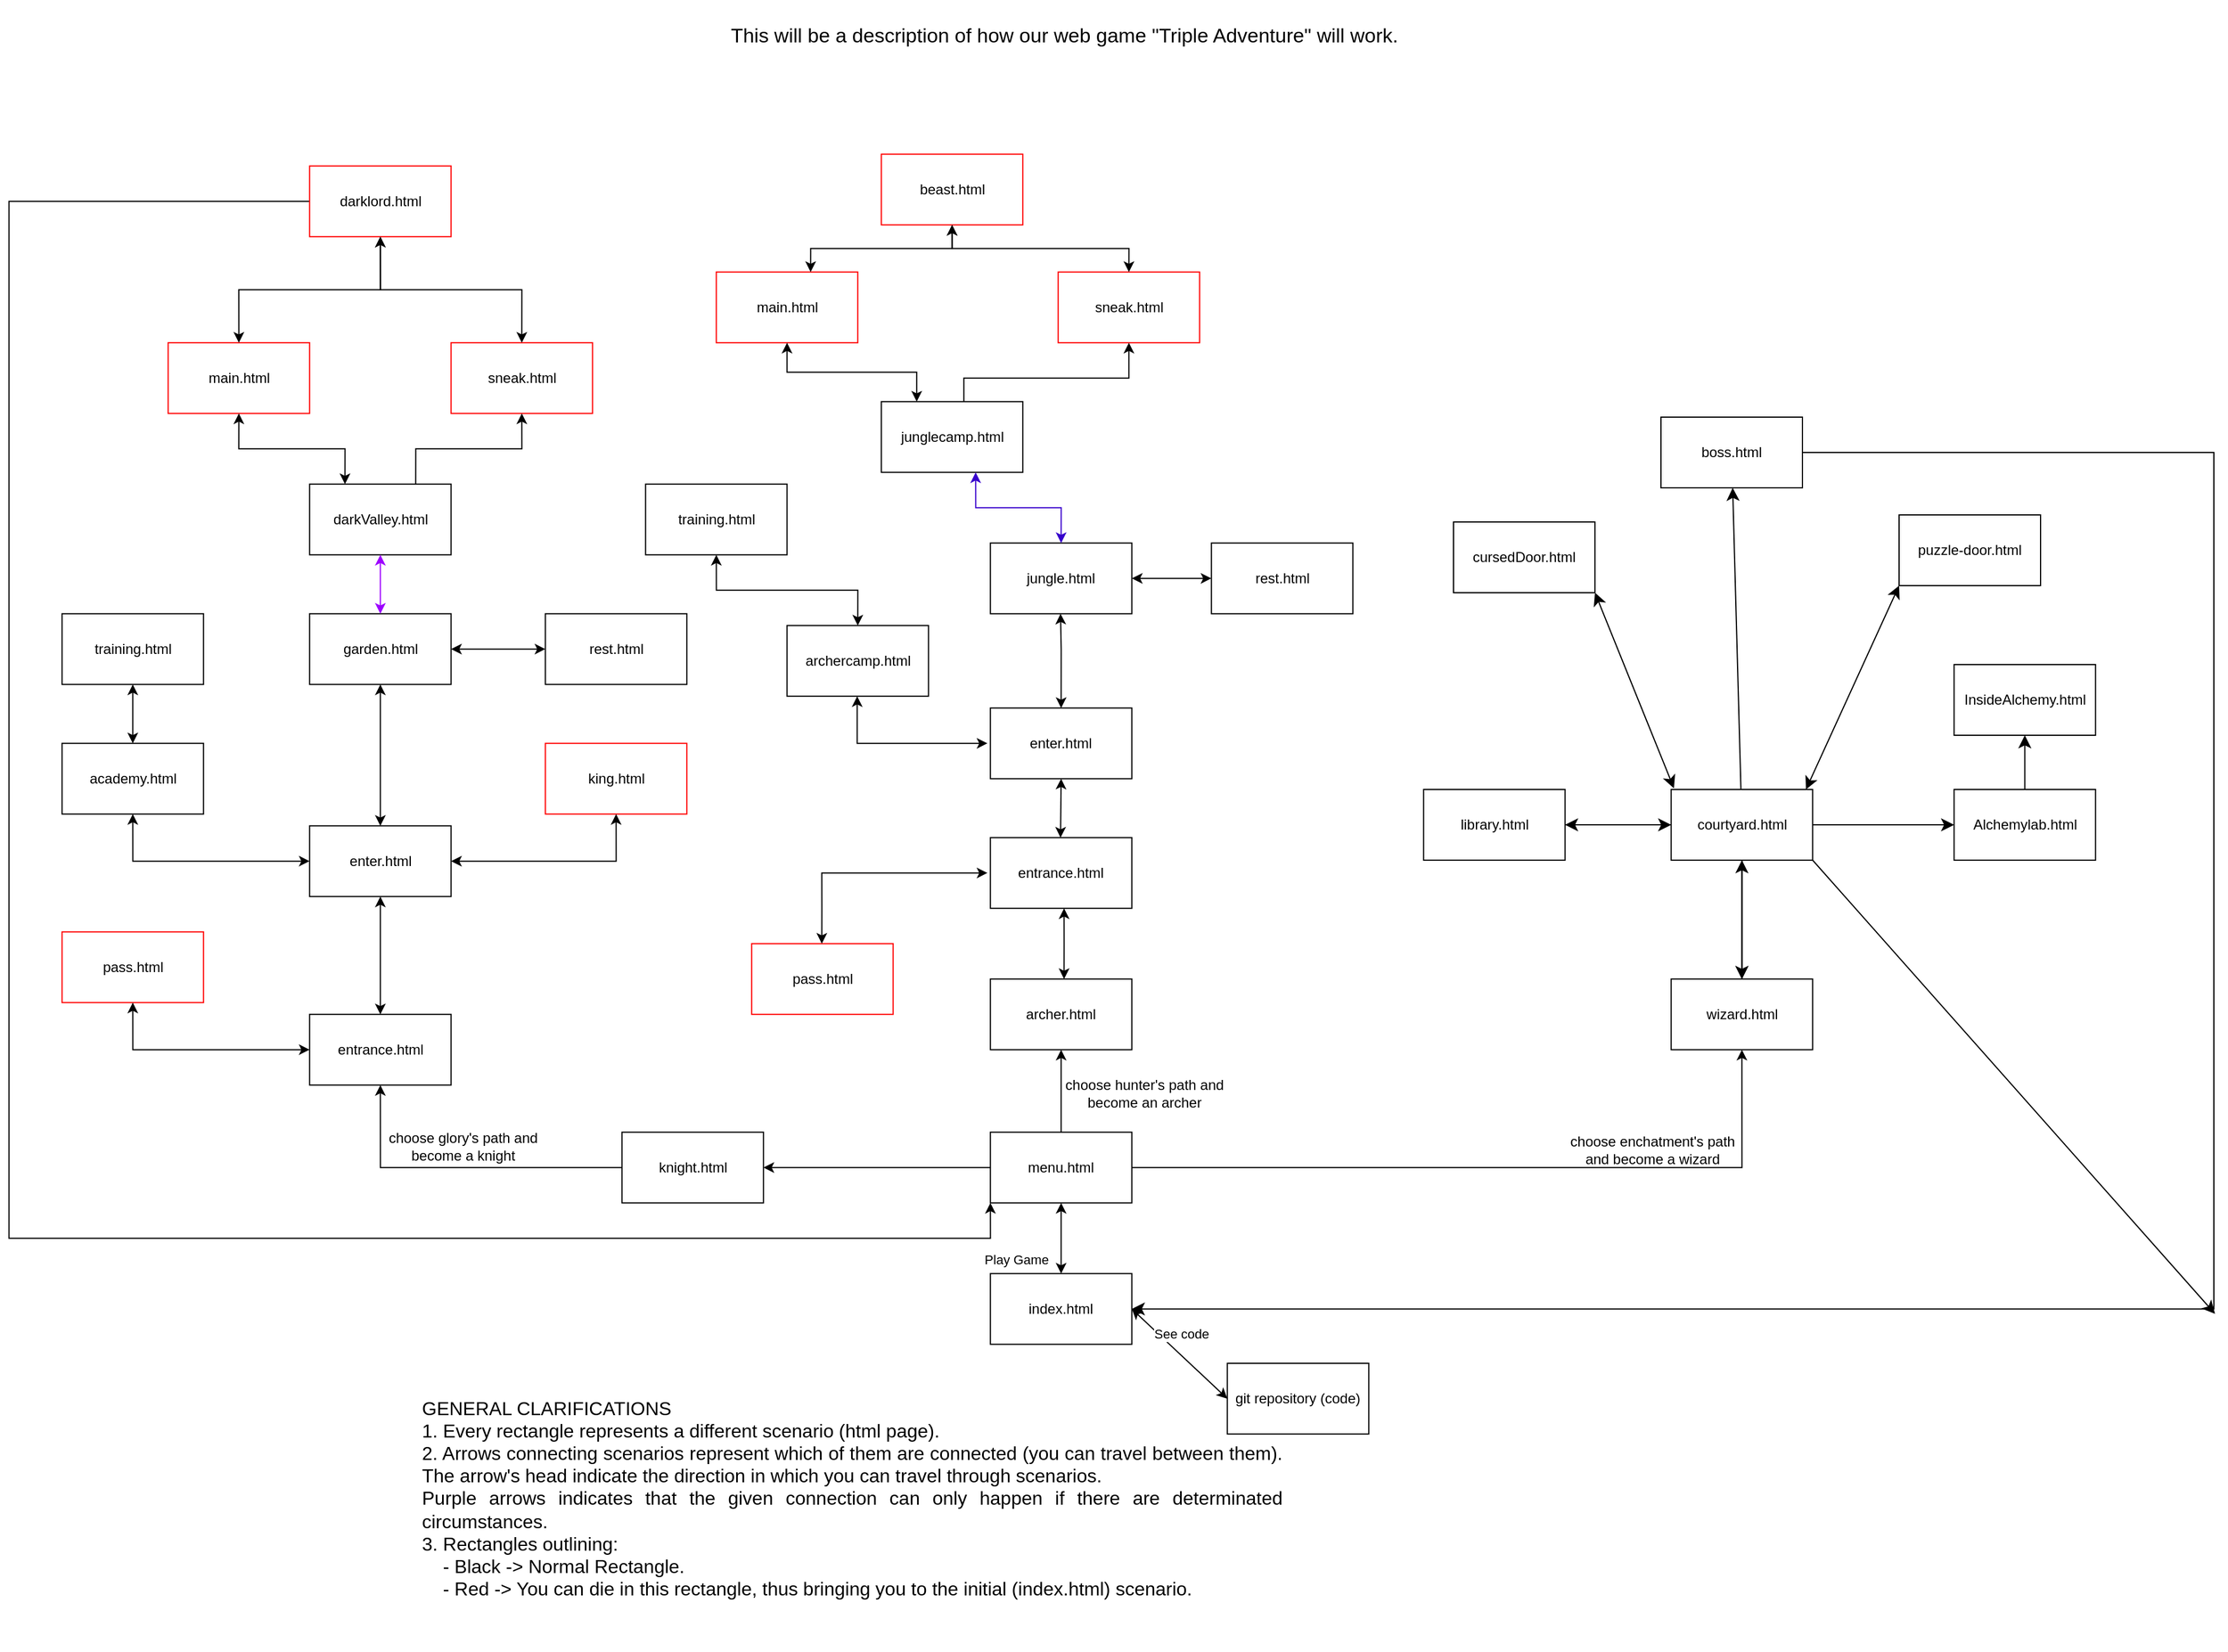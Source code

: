 <mxfile version="28.2.0">
  <diagram id="SS_Wd6hS6tJQLoFRPaFr" name="Page-2">
    <mxGraphModel dx="2168" dy="1645" grid="0" gridSize="10" guides="1" tooltips="1" connect="1" arrows="1" fold="1" page="0" pageScale="1" pageWidth="850" pageHeight="1100" math="0" shadow="0">
      <root>
        <mxCell id="0" />
        <mxCell id="1" parent="0" />
        <mxCell id="SiSDeAiF9ZgPKwELXqy6-1" value="&lt;font style=&quot;font-size: 17px;&quot;&gt;This will be a description of how our web game &quot;Triple Adventure&quot; will work.&lt;/font&gt;" style="text;html=1;align=center;verticalAlign=middle;whiteSpace=wrap;rounded=0;" vertex="1" parent="1">
          <mxGeometry x="777.65" y="123.85" width="610" height="60" as="geometry" />
        </mxCell>
        <mxCell id="SiSDeAiF9ZgPKwELXqy6-2" value="index.html" style="rounded=0;whiteSpace=wrap;html=1;" vertex="1" parent="1">
          <mxGeometry x="1020.15" y="1203.85" width="120" height="60" as="geometry" />
        </mxCell>
        <mxCell id="SiSDeAiF9ZgPKwELXqy6-3" value="git repository (code)" style="rounded=0;whiteSpace=wrap;html=1;" vertex="1" parent="1">
          <mxGeometry x="1221.15" y="1280.0" width="120" height="60" as="geometry" />
        </mxCell>
        <mxCell id="SiSDeAiF9ZgPKwELXqy6-4" value="" style="endArrow=classic;startArrow=classic;html=1;rounded=0;exitX=1;exitY=0.5;exitDx=0;exitDy=0;entryX=0;entryY=0.5;entryDx=0;entryDy=0;" edge="1" parent="1" source="SiSDeAiF9ZgPKwELXqy6-2" target="SiSDeAiF9ZgPKwELXqy6-3">
          <mxGeometry width="50" height="50" relative="1" as="geometry">
            <mxPoint x="1065.15" y="1043.85" as="sourcePoint" />
            <mxPoint x="1115.15" y="993.85" as="targetPoint" />
          </mxGeometry>
        </mxCell>
        <mxCell id="SiSDeAiF9ZgPKwELXqy6-5" value="See code" style="edgeLabel;html=1;align=center;verticalAlign=middle;resizable=0;points=[];" vertex="1" connectable="0" parent="SiSDeAiF9ZgPKwELXqy6-4">
          <mxGeometry x="-0.166" y="-3" relative="1" as="geometry">
            <mxPoint x="10" y="-13" as="offset" />
          </mxGeometry>
        </mxCell>
        <mxCell id="SiSDeAiF9ZgPKwELXqy6-6" value="menu.html" style="rounded=0;whiteSpace=wrap;html=1;" vertex="1" parent="1">
          <mxGeometry x="1020.15" y="1083.85" width="120" height="60" as="geometry" />
        </mxCell>
        <mxCell id="SiSDeAiF9ZgPKwELXqy6-7" value="" style="endArrow=classic;startArrow=classic;html=1;rounded=0;entryX=0.5;entryY=1;entryDx=0;entryDy=0;exitX=0.5;exitY=0;exitDx=0;exitDy=0;" edge="1" parent="1" source="SiSDeAiF9ZgPKwELXqy6-2" target="SiSDeAiF9ZgPKwELXqy6-6">
          <mxGeometry width="50" height="50" relative="1" as="geometry">
            <mxPoint x="1055.15" y="1193.85" as="sourcePoint" />
            <mxPoint x="1095.15" y="1153.85" as="targetPoint" />
          </mxGeometry>
        </mxCell>
        <mxCell id="SiSDeAiF9ZgPKwELXqy6-8" value="Play Game" style="edgeLabel;html=1;align=center;verticalAlign=middle;resizable=0;points=[];" vertex="1" connectable="0" parent="1">
          <mxGeometry x="1037.65" y="1193.85" as="geometry">
            <mxPoint x="4" y="-2" as="offset" />
          </mxGeometry>
        </mxCell>
        <mxCell id="SiSDeAiF9ZgPKwELXqy6-9" value="enter.html" style="rounded=0;whiteSpace=wrap;html=1;" vertex="1" parent="1">
          <mxGeometry x="442.65" y="823.85" width="120" height="60" as="geometry" />
        </mxCell>
        <mxCell id="SiSDeAiF9ZgPKwELXqy6-10" value="archer.html" style="rounded=0;whiteSpace=wrap;html=1;" vertex="1" parent="1">
          <mxGeometry x="1020.15" y="953.85" width="120" height="60" as="geometry" />
        </mxCell>
        <mxCell id="SiSDeAiF9ZgPKwELXqy6-82" value="" style="edgeStyle=none;curved=1;rounded=0;orthogonalLoop=1;jettySize=auto;html=1;fontSize=12;startSize=8;endSize=8;" edge="1" parent="1" source="SiSDeAiF9ZgPKwELXqy6-11" target="SiSDeAiF9ZgPKwELXqy6-81">
          <mxGeometry relative="1" as="geometry" />
        </mxCell>
        <mxCell id="SiSDeAiF9ZgPKwELXqy6-11" value="wizard.html" style="rounded=0;whiteSpace=wrap;html=1;" vertex="1" parent="1">
          <mxGeometry x="1597.65" y="953.85" width="120" height="60" as="geometry" />
        </mxCell>
        <mxCell id="SiSDeAiF9ZgPKwELXqy6-12" value="" style="endArrow=classic;startArrow=none;html=1;rounded=0;entryX=0.5;entryY=1;entryDx=0;entryDy=0;exitX=1;exitY=0.5;exitDx=0;exitDy=0;edgeStyle=orthogonalEdgeStyle;startFill=0;" edge="1" parent="1" source="SiSDeAiF9ZgPKwELXqy6-6" target="SiSDeAiF9ZgPKwELXqy6-11">
          <mxGeometry width="50" height="50" relative="1" as="geometry">
            <mxPoint x="1170.15" y="1213.85" as="sourcePoint" />
            <mxPoint x="980.15" y="1113.85" as="targetPoint" />
          </mxGeometry>
        </mxCell>
        <mxCell id="SiSDeAiF9ZgPKwELXqy6-13" value="" style="endArrow=classic;startArrow=none;html=1;rounded=0;entryX=0.5;entryY=1;entryDx=0;entryDy=0;exitX=0.5;exitY=0;exitDx=0;exitDy=0;startFill=0;" edge="1" parent="1" source="SiSDeAiF9ZgPKwELXqy6-6" target="SiSDeAiF9ZgPKwELXqy6-10">
          <mxGeometry width="50" height="50" relative="1" as="geometry">
            <mxPoint x="1090.15" y="1093.85" as="sourcePoint" />
            <mxPoint x="1140.15" y="1043.85" as="targetPoint" />
          </mxGeometry>
        </mxCell>
        <mxCell id="SiSDeAiF9ZgPKwELXqy6-14" value="choose glory&#39;s path and become a knight" style="text;html=1;align=center;verticalAlign=middle;whiteSpace=wrap;rounded=0;" vertex="1" parent="1">
          <mxGeometry x="502.65" y="1080.85" width="140" height="30" as="geometry" />
        </mxCell>
        <mxCell id="SiSDeAiF9ZgPKwELXqy6-15" value="choose enchatment&#39;s path and become a wizard" style="text;html=1;align=center;verticalAlign=middle;whiteSpace=wrap;rounded=0;" vertex="1" parent="1">
          <mxGeometry x="1501.65" y="1083.85" width="160" height="30" as="geometry" />
        </mxCell>
        <mxCell id="SiSDeAiF9ZgPKwELXqy6-16" value="choose hunter&#39;s path and become an archer" style="text;html=1;align=center;verticalAlign=middle;whiteSpace=wrap;rounded=0;" vertex="1" parent="1">
          <mxGeometry x="1081.15" y="1035.85" width="140" height="30" as="geometry" />
        </mxCell>
        <mxCell id="SiSDeAiF9ZgPKwELXqy6-17" style="edgeStyle=orthogonalEdgeStyle;rounded=0;orthogonalLoop=1;jettySize=auto;html=1;exitX=0;exitY=0.5;exitDx=0;exitDy=0;entryX=0;entryY=1;entryDx=0;entryDy=0;strokeColor=#000000;" edge="1" parent="1" source="SiSDeAiF9ZgPKwELXqy6-18" target="SiSDeAiF9ZgPKwELXqy6-6">
          <mxGeometry relative="1" as="geometry">
            <Array as="points">
              <mxPoint x="187.65" y="293.85" />
              <mxPoint x="187.65" y="1173.85" />
              <mxPoint x="1020.65" y="1173.85" />
            </Array>
          </mxGeometry>
        </mxCell>
        <mxCell id="SiSDeAiF9ZgPKwELXqy6-18" value="darklord.html" style="rounded=0;whiteSpace=wrap;html=1;strokeColor=#FF0000;" vertex="1" parent="1">
          <mxGeometry x="442.65" y="263.85" width="120" height="60" as="geometry" />
        </mxCell>
        <mxCell id="SiSDeAiF9ZgPKwELXqy6-19" value="beast.html" style="rounded=0;whiteSpace=wrap;html=1;strokeColor=#FF0000;" vertex="1" parent="1">
          <mxGeometry x="927.65" y="253.85" width="120" height="60" as="geometry" />
        </mxCell>
        <mxCell id="SiSDeAiF9ZgPKwELXqy6-23" value="academy.html" style="rounded=0;whiteSpace=wrap;html=1;" vertex="1" parent="1">
          <mxGeometry x="232.65" y="753.85" width="120" height="60" as="geometry" />
        </mxCell>
        <mxCell id="SiSDeAiF9ZgPKwELXqy6-24" value="garden.html" style="rounded=0;whiteSpace=wrap;html=1;" vertex="1" parent="1">
          <mxGeometry x="442.65" y="643.85" width="120" height="60" as="geometry" />
        </mxCell>
        <mxCell id="SiSDeAiF9ZgPKwELXqy6-25" value="king.html" style="rounded=0;whiteSpace=wrap;html=1;strokeColor=#FF0000;" vertex="1" parent="1">
          <mxGeometry x="642.65" y="753.85" width="120" height="60" as="geometry" />
        </mxCell>
        <mxCell id="SiSDeAiF9ZgPKwELXqy6-26" value="main.html" style="rounded=0;whiteSpace=wrap;html=1;strokeColor=#FF0000;" vertex="1" parent="1">
          <mxGeometry x="322.65" y="413.85" width="120" height="60" as="geometry" />
        </mxCell>
        <mxCell id="SiSDeAiF9ZgPKwELXqy6-27" value="" style="endArrow=classic;startArrow=classic;html=1;rounded=0;entryX=0.5;entryY=1;entryDx=0;entryDy=0;exitX=0.5;exitY=0;exitDx=0;exitDy=0;" edge="1" parent="1" source="SiSDeAiF9ZgPKwELXqy6-9" target="SiSDeAiF9ZgPKwELXqy6-24">
          <mxGeometry width="50" height="50" relative="1" as="geometry">
            <mxPoint x="717.65" y="773.85" as="sourcePoint" />
            <mxPoint x="767.65" y="723.85" as="targetPoint" />
          </mxGeometry>
        </mxCell>
        <mxCell id="SiSDeAiF9ZgPKwELXqy6-28" value="" style="endArrow=classic;startArrow=classic;html=1;rounded=0;entryX=0.5;entryY=1;entryDx=0;entryDy=0;exitX=1;exitY=0.5;exitDx=0;exitDy=0;edgeStyle=orthogonalEdgeStyle;" edge="1" parent="1" source="SiSDeAiF9ZgPKwELXqy6-9" target="SiSDeAiF9ZgPKwELXqy6-25">
          <mxGeometry width="50" height="50" relative="1" as="geometry">
            <mxPoint x="547.65" y="863.85" as="sourcePoint" />
            <mxPoint x="547.65" y="793.85" as="targetPoint" />
          </mxGeometry>
        </mxCell>
        <mxCell id="SiSDeAiF9ZgPKwELXqy6-29" value="" style="endArrow=classic;startArrow=classic;html=1;rounded=0;entryX=0.5;entryY=1;entryDx=0;entryDy=0;exitX=0;exitY=0.5;exitDx=0;exitDy=0;edgeStyle=orthogonalEdgeStyle;" edge="1" parent="1" source="SiSDeAiF9ZgPKwELXqy6-9" target="SiSDeAiF9ZgPKwELXqy6-23">
          <mxGeometry width="50" height="50" relative="1" as="geometry">
            <mxPoint x="257.65" y="903.85" as="sourcePoint" />
            <mxPoint x="257.65" y="833.85" as="targetPoint" />
          </mxGeometry>
        </mxCell>
        <mxCell id="SiSDeAiF9ZgPKwELXqy6-30" value="" style="endArrow=classic;startArrow=classic;html=1;rounded=0;entryX=0.5;entryY=1;entryDx=0;entryDy=0;exitX=0.5;exitY=0;exitDx=0;exitDy=0;edgeStyle=orthogonalEdgeStyle;" edge="1" parent="1" source="SiSDeAiF9ZgPKwELXqy6-26" target="SiSDeAiF9ZgPKwELXqy6-18">
          <mxGeometry width="50" height="50" relative="1" as="geometry">
            <mxPoint x="517.65" y="553.85" as="sourcePoint" />
            <mxPoint x="517.65" y="483.85" as="targetPoint" />
          </mxGeometry>
        </mxCell>
        <mxCell id="SiSDeAiF9ZgPKwELXqy6-31" value="sneak.html" style="rounded=0;whiteSpace=wrap;html=1;strokeColor=#FF0000;" vertex="1" parent="1">
          <mxGeometry x="562.65" y="413.85" width="120" height="60" as="geometry" />
        </mxCell>
        <mxCell id="SiSDeAiF9ZgPKwELXqy6-32" value="" style="endArrow=classic;startArrow=classic;html=1;rounded=0;entryX=0.5;entryY=1;entryDx=0;entryDy=0;exitX=0.5;exitY=0;exitDx=0;exitDy=0;edgeStyle=orthogonalEdgeStyle;" edge="1" parent="1" source="SiSDeAiF9ZgPKwELXqy6-31" target="SiSDeAiF9ZgPKwELXqy6-18">
          <mxGeometry width="50" height="50" relative="1" as="geometry">
            <mxPoint x="717.65" y="643.85" as="sourcePoint" />
            <mxPoint x="767.65" y="593.85" as="targetPoint" />
          </mxGeometry>
        </mxCell>
        <mxCell id="SiSDeAiF9ZgPKwELXqy6-33" value="&lt;div style=&quot;text-align: justify;&quot;&gt;&lt;span style=&quot;font-size: 16px; background-color: transparent; color: light-dark(rgb(0, 0, 0), rgb(255, 255, 255));&quot;&gt;GENERAL CLARIFICATIONS&lt;/span&gt;&lt;/div&gt;&lt;div style=&quot;text-align: justify;&quot;&gt;&lt;font style=&quot;font-size: 16px;&quot;&gt;1. Every rectangle represents a different scenario (html page).&lt;/font&gt;&lt;/div&gt;&lt;div style=&quot;text-align: justify;&quot;&gt;&lt;font style=&quot;font-size: 16px;&quot;&gt;2. Arrows connecting scenarios represent which of them are connected (you can travel between them). The arrow&#39;s head indicate the direction in which you can travel through scenarios.&lt;/font&gt;&lt;/div&gt;&lt;div style=&quot;text-align: justify;&quot;&gt;&lt;font style=&quot;font-size: 16px;&quot;&gt;Purple arrows indicates that the given connection can only happen if there are determinated circumstances.&lt;/font&gt;&lt;/div&gt;&lt;div style=&quot;text-align: justify;&quot;&gt;&lt;font style=&quot;font-size: 16px;&quot;&gt;3. Rectangles outlining:&lt;/font&gt;&lt;/div&gt;&lt;div style=&quot;text-align: justify;&quot;&gt;&lt;span style=&quot;font-size: 16px;&quot;&gt;&amp;nbsp; &amp;nbsp; - Black -&amp;gt; Normal Rectangle.&lt;/span&gt;&lt;/div&gt;&lt;div style=&quot;text-align: justify;&quot;&gt;&lt;span style=&quot;font-size: 16px;&quot;&gt;&amp;nbsp; &amp;nbsp; - Red -&amp;gt; You can die in this rectangle, thus bringing you to the initial (index.html) scenario.&lt;/span&gt;&lt;/div&gt;&lt;div style=&quot;text-align: justify;&quot;&gt;&lt;span style=&quot;font-size: 16px;&quot;&gt;&lt;br&gt;&lt;/span&gt;&lt;/div&gt;" style="text;html=1;align=left;verticalAlign=middle;whiteSpace=wrap;rounded=0;" vertex="1" parent="1">
          <mxGeometry x="536.15" y="1283.85" width="731.5" height="240" as="geometry" />
        </mxCell>
        <mxCell id="SiSDeAiF9ZgPKwELXqy6-34" value="entrance.html" style="rounded=0;whiteSpace=wrap;html=1;" vertex="1" parent="1">
          <mxGeometry x="442.65" y="983.85" width="120" height="60" as="geometry" />
        </mxCell>
        <mxCell id="SiSDeAiF9ZgPKwELXqy6-35" value="pass&lt;span style=&quot;background-color: transparent; color: light-dark(rgb(0, 0, 0), rgb(255, 255, 255));&quot;&gt;.html&lt;/span&gt;" style="rounded=0;whiteSpace=wrap;html=1;strokeColor=#FF0000;" vertex="1" parent="1">
          <mxGeometry x="232.65" y="913.85" width="120" height="60" as="geometry" />
        </mxCell>
        <mxCell id="SiSDeAiF9ZgPKwELXqy6-36" value="" style="endArrow=classic;startArrow=classic;html=1;rounded=0;entryX=0.5;entryY=1;entryDx=0;entryDy=0;exitX=0;exitY=0.5;exitDx=0;exitDy=0;edgeStyle=orthogonalEdgeStyle;startFill=1;" edge="1" parent="1" source="SiSDeAiF9ZgPKwELXqy6-34" target="SiSDeAiF9ZgPKwELXqy6-35">
          <mxGeometry width="50" height="50" relative="1" as="geometry">
            <mxPoint x="707.65" y="813.85" as="sourcePoint" />
            <mxPoint x="757.65" y="763.85" as="targetPoint" />
          </mxGeometry>
        </mxCell>
        <mxCell id="SiSDeAiF9ZgPKwELXqy6-37" value="" style="endArrow=classic;startArrow=classic;html=1;rounded=0;entryX=0.5;entryY=1;entryDx=0;entryDy=0;exitX=0.5;exitY=0;exitDx=0;exitDy=0;edgeStyle=orthogonalEdgeStyle;" edge="1" parent="1" source="SiSDeAiF9ZgPKwELXqy6-34" target="SiSDeAiF9ZgPKwELXqy6-9">
          <mxGeometry width="50" height="50" relative="1" as="geometry">
            <mxPoint x="607.65" y="1070.85" as="sourcePoint" />
            <mxPoint x="702.65" y="993.85" as="targetPoint" />
          </mxGeometry>
        </mxCell>
        <mxCell id="SiSDeAiF9ZgPKwELXqy6-38" value="knight.html" style="rounded=0;whiteSpace=wrap;html=1;" vertex="1" parent="1">
          <mxGeometry x="707.65" y="1083.85" width="120" height="60" as="geometry" />
        </mxCell>
        <mxCell id="SiSDeAiF9ZgPKwELXqy6-39" value="" style="endArrow=none;startArrow=classic;html=1;rounded=0;entryX=0;entryY=0.5;entryDx=0;entryDy=0;exitX=1;exitY=0.5;exitDx=0;exitDy=0;startFill=1;endFill=0;" edge="1" parent="1" source="SiSDeAiF9ZgPKwELXqy6-38" target="SiSDeAiF9ZgPKwELXqy6-6">
          <mxGeometry width="50" height="50" relative="1" as="geometry">
            <mxPoint x="687.65" y="843.85" as="sourcePoint" />
            <mxPoint x="737.65" y="793.85" as="targetPoint" />
          </mxGeometry>
        </mxCell>
        <mxCell id="SiSDeAiF9ZgPKwELXqy6-40" value="" style="endArrow=none;startArrow=classic;html=1;rounded=0;entryX=0;entryY=0.5;entryDx=0;entryDy=0;exitX=0.5;exitY=1;exitDx=0;exitDy=0;edgeStyle=orthogonalEdgeStyle;endFill=0;" edge="1" parent="1" source="SiSDeAiF9ZgPKwELXqy6-34" target="SiSDeAiF9ZgPKwELXqy6-38">
          <mxGeometry width="50" height="50" relative="1" as="geometry">
            <mxPoint x="887.65" y="1123.85" as="sourcePoint" />
            <mxPoint x="1070.65" y="1123.85" as="targetPoint" />
          </mxGeometry>
        </mxCell>
        <mxCell id="SiSDeAiF9ZgPKwELXqy6-41" value="training.html" style="rounded=0;whiteSpace=wrap;html=1;" vertex="1" parent="1">
          <mxGeometry x="232.65" y="643.85" width="120" height="60" as="geometry" />
        </mxCell>
        <mxCell id="SiSDeAiF9ZgPKwELXqy6-42" value="" style="endArrow=classic;startArrow=classic;html=1;rounded=0;entryX=0.5;entryY=1;entryDx=0;entryDy=0;exitX=0.5;exitY=0;exitDx=0;exitDy=0;" edge="1" parent="1" source="SiSDeAiF9ZgPKwELXqy6-23" target="SiSDeAiF9ZgPKwELXqy6-41">
          <mxGeometry width="50" height="50" relative="1" as="geometry">
            <mxPoint x="657.65" y="713.85" as="sourcePoint" />
            <mxPoint x="707.65" y="663.85" as="targetPoint" />
          </mxGeometry>
        </mxCell>
        <mxCell id="SiSDeAiF9ZgPKwELXqy6-43" style="edgeStyle=orthogonalEdgeStyle;rounded=0;orthogonalLoop=1;jettySize=auto;html=1;exitX=0.75;exitY=0;exitDx=0;exitDy=0;entryX=0.5;entryY=1;entryDx=0;entryDy=0;" edge="1" parent="1" source="SiSDeAiF9ZgPKwELXqy6-46" target="SiSDeAiF9ZgPKwELXqy6-31">
          <mxGeometry relative="1" as="geometry" />
        </mxCell>
        <mxCell id="SiSDeAiF9ZgPKwELXqy6-44" style="edgeStyle=orthogonalEdgeStyle;rounded=0;orthogonalLoop=1;jettySize=auto;html=1;exitX=0.25;exitY=0;exitDx=0;exitDy=0;entryX=0.5;entryY=1;entryDx=0;entryDy=0;startArrow=classic;startFill=1;" edge="1" parent="1" source="SiSDeAiF9ZgPKwELXqy6-46" target="SiSDeAiF9ZgPKwELXqy6-26">
          <mxGeometry relative="1" as="geometry" />
        </mxCell>
        <mxCell id="SiSDeAiF9ZgPKwELXqy6-45" style="edgeStyle=orthogonalEdgeStyle;rounded=0;orthogonalLoop=1;jettySize=auto;html=1;exitX=1;exitY=0.5;exitDx=0;exitDy=0;entryX=0;entryY=0.5;entryDx=0;entryDy=0;startArrow=classic;startFill=1;" edge="1" parent="1" source="SiSDeAiF9ZgPKwELXqy6-24" target="SiSDeAiF9ZgPKwELXqy6-48">
          <mxGeometry relative="1" as="geometry" />
        </mxCell>
        <mxCell id="SiSDeAiF9ZgPKwELXqy6-46" value="darkValley.html" style="rounded=0;whiteSpace=wrap;html=1;" vertex="1" parent="1">
          <mxGeometry x="442.65" y="533.85" width="120" height="60" as="geometry" />
        </mxCell>
        <mxCell id="SiSDeAiF9ZgPKwELXqy6-47" value="" style="endArrow=classic;startArrow=classic;html=1;rounded=0;entryX=0.5;entryY=1;entryDx=0;entryDy=0;exitX=0.5;exitY=0;exitDx=0;exitDy=0;strokeColor=#9D00FF;" edge="1" parent="1" source="SiSDeAiF9ZgPKwELXqy6-24" target="SiSDeAiF9ZgPKwELXqy6-46">
          <mxGeometry width="50" height="50" relative="1" as="geometry">
            <mxPoint x="517.65" y="593.85" as="sourcePoint" />
            <mxPoint x="567.65" y="543.85" as="targetPoint" />
          </mxGeometry>
        </mxCell>
        <mxCell id="SiSDeAiF9ZgPKwELXqy6-48" value="rest.html" style="rounded=0;whiteSpace=wrap;html=1;" vertex="1" parent="1">
          <mxGeometry x="642.65" y="643.85" width="120" height="60" as="geometry" />
        </mxCell>
        <mxCell id="SiSDeAiF9ZgPKwELXqy6-49" value="entrance.html" style="rounded=0;whiteSpace=wrap;html=1;" vertex="1" parent="1">
          <mxGeometry x="1020.15" y="833.85" width="120" height="60" as="geometry" />
        </mxCell>
        <mxCell id="SiSDeAiF9ZgPKwELXqy6-50" value="" style="endArrow=classic;startArrow=classic;html=1;rounded=0;entryX=0.5;entryY=1;entryDx=0;entryDy=0;edgeStyle=orthogonalEdgeStyle;" edge="1" parent="1">
          <mxGeometry width="50" height="50" relative="1" as="geometry">
            <mxPoint x="1082.65" y="953.85" as="sourcePoint" />
            <mxPoint x="1082.65" y="893.85" as="targetPoint" />
            <Array as="points">
              <mxPoint x="1082.65" y="923.85" />
              <mxPoint x="1082.65" y="923.85" />
            </Array>
          </mxGeometry>
        </mxCell>
        <mxCell id="SiSDeAiF9ZgPKwELXqy6-51" value="pass&lt;span style=&quot;background-color: transparent; color: light-dark(rgb(0, 0, 0), rgb(255, 255, 255));&quot;&gt;.html&lt;/span&gt;" style="rounded=0;whiteSpace=wrap;html=1;strokeColor=#FF0000;" vertex="1" parent="1">
          <mxGeometry x="817.65" y="923.85" width="120" height="60" as="geometry" />
        </mxCell>
        <mxCell id="SiSDeAiF9ZgPKwELXqy6-52" value="" style="endArrow=classic;startArrow=classic;html=1;rounded=0;edgeStyle=orthogonalEdgeStyle;" edge="1" parent="1">
          <mxGeometry width="50" height="50" relative="1" as="geometry">
            <mxPoint x="877.15" y="923.85" as="sourcePoint" />
            <mxPoint x="1017.65" y="863.85" as="targetPoint" />
            <Array as="points">
              <mxPoint x="877.15" y="893.85" />
              <mxPoint x="877.15" y="893.85" />
            </Array>
          </mxGeometry>
        </mxCell>
        <mxCell id="SiSDeAiF9ZgPKwELXqy6-53" value="enter.html" style="rounded=0;whiteSpace=wrap;html=1;" vertex="1" parent="1">
          <mxGeometry x="1020.15" y="723.85" width="120" height="60" as="geometry" />
        </mxCell>
        <mxCell id="SiSDeAiF9ZgPKwELXqy6-54" value="" style="endArrow=classic;startArrow=classic;html=1;rounded=0;edgeStyle=orthogonalEdgeStyle;entryX=0.5;entryY=1;entryDx=0;entryDy=0;" edge="1" parent="1" target="SiSDeAiF9ZgPKwELXqy6-53">
          <mxGeometry width="50" height="50" relative="1" as="geometry">
            <mxPoint x="1079.65" y="833.85" as="sourcePoint" />
            <mxPoint x="1079.65" y="793.85" as="targetPoint" />
            <Array as="points" />
          </mxGeometry>
        </mxCell>
        <mxCell id="SiSDeAiF9ZgPKwELXqy6-55" value="archercamp.html" style="rounded=0;whiteSpace=wrap;html=1;" vertex="1" parent="1">
          <mxGeometry x="847.65" y="653.85" width="120" height="60" as="geometry" />
        </mxCell>
        <mxCell id="SiSDeAiF9ZgPKwELXqy6-56" value="training.html" style="rounded=0;whiteSpace=wrap;html=1;" vertex="1" parent="1">
          <mxGeometry x="727.65" y="533.85" width="120" height="60" as="geometry" />
        </mxCell>
        <mxCell id="SiSDeAiF9ZgPKwELXqy6-57" value="" style="endArrow=classic;startArrow=classic;html=1;rounded=0;entryX=0.5;entryY=1;entryDx=0;entryDy=0;edgeStyle=orthogonalEdgeStyle;" edge="1" parent="1">
          <mxGeometry width="50" height="50" relative="1" as="geometry">
            <mxPoint x="1017.65" y="753.85" as="sourcePoint" />
            <mxPoint x="907.15" y="713.85" as="targetPoint" />
            <Array as="points">
              <mxPoint x="907.15" y="743.85" />
              <mxPoint x="907.15" y="743.85" />
            </Array>
          </mxGeometry>
        </mxCell>
        <mxCell id="SiSDeAiF9ZgPKwELXqy6-58" style="edgeStyle=orthogonalEdgeStyle;rounded=0;orthogonalLoop=1;jettySize=auto;html=1;entryX=0.5;entryY=1;entryDx=0;entryDy=0;startArrow=classic;startFill=1;exitX=0.5;exitY=0;exitDx=0;exitDy=0;" edge="1" parent="1" source="SiSDeAiF9ZgPKwELXqy6-55" target="SiSDeAiF9ZgPKwELXqy6-56">
          <mxGeometry relative="1" as="geometry">
            <mxPoint x="957.65" y="743.85" as="sourcePoint" />
            <mxPoint x="777.65" y="593.35" as="targetPoint" />
            <Array as="points">
              <mxPoint x="907.65" y="623.85" />
              <mxPoint x="787.65" y="623.85" />
            </Array>
          </mxGeometry>
        </mxCell>
        <mxCell id="SiSDeAiF9ZgPKwELXqy6-59" value="jungle.html" style="rounded=0;whiteSpace=wrap;html=1;" vertex="1" parent="1">
          <mxGeometry x="1020.15" y="583.85" width="120" height="60" as="geometry" />
        </mxCell>
        <mxCell id="SiSDeAiF9ZgPKwELXqy6-60" value="rest.html" style="rounded=0;whiteSpace=wrap;html=1;" vertex="1" parent="1">
          <mxGeometry x="1207.65" y="583.85" width="120" height="60" as="geometry" />
        </mxCell>
        <mxCell id="SiSDeAiF9ZgPKwELXqy6-61" value="" style="endArrow=classic;startArrow=classic;html=1;rounded=0;entryX=0;entryY=0.5;entryDx=0;entryDy=0;exitX=1;exitY=0.5;exitDx=0;exitDy=0;" edge="1" parent="1" source="SiSDeAiF9ZgPKwELXqy6-59" target="SiSDeAiF9ZgPKwELXqy6-60">
          <mxGeometry width="50" height="50" relative="1" as="geometry">
            <mxPoint x="977.65" y="643.85" as="sourcePoint" />
            <mxPoint x="1027.65" y="593.85" as="targetPoint" />
          </mxGeometry>
        </mxCell>
        <mxCell id="SiSDeAiF9ZgPKwELXqy6-62" value="" style="endArrow=classic;startArrow=classic;html=1;rounded=0;entryX=0.5;entryY=1;entryDx=0;entryDy=0;edgeStyle=orthogonalEdgeStyle;exitX=0.5;exitY=0;exitDx=0;exitDy=0;" edge="1" parent="1" source="SiSDeAiF9ZgPKwELXqy6-53">
          <mxGeometry width="50" height="50" relative="1" as="geometry">
            <mxPoint x="1079.65" y="703.85" as="sourcePoint" />
            <mxPoint x="1079.65" y="643.85" as="targetPoint" />
            <Array as="points">
              <mxPoint x="1080.65" y="673.85" />
            </Array>
          </mxGeometry>
        </mxCell>
        <mxCell id="SiSDeAiF9ZgPKwELXqy6-63" value="junglecamp.html" style="rounded=0;whiteSpace=wrap;html=1;" vertex="1" parent="1">
          <mxGeometry x="927.65" y="463.85" width="120" height="60" as="geometry" />
        </mxCell>
        <mxCell id="SiSDeAiF9ZgPKwELXqy6-64" style="edgeStyle=orthogonalEdgeStyle;rounded=0;orthogonalLoop=1;jettySize=auto;html=1;entryX=0.5;entryY=1;entryDx=0;entryDy=0;startArrow=classic;startFill=1;exitX=0.5;exitY=0;exitDx=0;exitDy=0;fillColor=#6a00ff;strokeColor=#3700CC;" edge="1" parent="1" source="SiSDeAiF9ZgPKwELXqy6-59">
          <mxGeometry relative="1" as="geometry">
            <mxPoint x="1127.65" y="583.85" as="sourcePoint" />
            <mxPoint x="1007.65" y="523.85" as="targetPoint" />
            <Array as="points">
              <mxPoint x="1080.65" y="553.85" />
              <mxPoint x="1007.65" y="553.85" />
            </Array>
          </mxGeometry>
        </mxCell>
        <mxCell id="SiSDeAiF9ZgPKwELXqy6-65" value="main.html" style="rounded=0;whiteSpace=wrap;html=1;strokeColor=#FF0000;" vertex="1" parent="1">
          <mxGeometry x="787.65" y="353.85" width="120" height="60" as="geometry" />
        </mxCell>
        <mxCell id="SiSDeAiF9ZgPKwELXqy6-66" value="sneak.html" style="rounded=0;whiteSpace=wrap;html=1;strokeColor=#FF0000;" vertex="1" parent="1">
          <mxGeometry x="1077.65" y="353.85" width="120" height="60" as="geometry" />
        </mxCell>
        <mxCell id="SiSDeAiF9ZgPKwELXqy6-67" value="" style="endArrow=classic;html=1;rounded=0;entryX=0.5;entryY=1;entryDx=0;entryDy=0;" edge="1" parent="1" target="SiSDeAiF9ZgPKwELXqy6-66">
          <mxGeometry width="50" height="50" relative="1" as="geometry">
            <mxPoint x="997.65" y="463.85" as="sourcePoint" />
            <mxPoint x="1047.65" y="413.85" as="targetPoint" />
            <Array as="points">
              <mxPoint x="997.65" y="443.85" />
              <mxPoint x="1137.65" y="443.85" />
            </Array>
          </mxGeometry>
        </mxCell>
        <mxCell id="SiSDeAiF9ZgPKwELXqy6-68" value="" style="endArrow=classic;startArrow=classic;html=1;rounded=0;exitX=0.25;exitY=0;exitDx=0;exitDy=0;" edge="1" parent="1">
          <mxGeometry width="50" height="50" relative="1" as="geometry">
            <mxPoint x="957.65" y="463.85" as="sourcePoint" />
            <mxPoint x="847.65" y="413.85" as="targetPoint" />
            <Array as="points">
              <mxPoint x="957.65" y="438.85" />
              <mxPoint x="847.65" y="438.85" />
            </Array>
          </mxGeometry>
        </mxCell>
        <mxCell id="SiSDeAiF9ZgPKwELXqy6-69" value="" style="endArrow=classic;startArrow=classic;html=1;rounded=0;entryX=0.5;entryY=1;entryDx=0;entryDy=0;edgeStyle=orthogonalEdgeStyle;" edge="1" parent="1">
          <mxGeometry width="50" height="50" relative="1" as="geometry">
            <mxPoint x="867.65" y="353.85" as="sourcePoint" />
            <mxPoint x="987.65" y="313.85" as="targetPoint" />
            <Array as="points">
              <mxPoint x="867.65" y="333.85" />
              <mxPoint x="988.65" y="333.85" />
            </Array>
          </mxGeometry>
        </mxCell>
        <mxCell id="SiSDeAiF9ZgPKwELXqy6-70" value="" style="endArrow=classic;startArrow=classic;html=1;rounded=0;entryX=0.5;entryY=1;entryDx=0;entryDy=0;exitX=0.5;exitY=0;exitDx=0;exitDy=0;edgeStyle=orthogonalEdgeStyle;" edge="1" parent="1" source="SiSDeAiF9ZgPKwELXqy6-66">
          <mxGeometry width="50" height="50" relative="1" as="geometry">
            <mxPoint x="1107.65" y="403.85" as="sourcePoint" />
            <mxPoint x="987.65" y="313.85" as="targetPoint" />
            <Array as="points">
              <mxPoint x="1137.65" y="333.85" />
              <mxPoint x="987.65" y="333.85" />
            </Array>
          </mxGeometry>
        </mxCell>
        <mxCell id="SiSDeAiF9ZgPKwELXqy6-85" value="" style="edgeStyle=none;curved=1;rounded=0;orthogonalLoop=1;jettySize=auto;html=1;fontSize=12;startSize=8;endSize=8;" edge="1" parent="1" source="SiSDeAiF9ZgPKwELXqy6-81" target="SiSDeAiF9ZgPKwELXqy6-11">
          <mxGeometry relative="1" as="geometry" />
        </mxCell>
        <mxCell id="SiSDeAiF9ZgPKwELXqy6-86" value="" style="edgeStyle=none;curved=1;rounded=0;orthogonalLoop=1;jettySize=auto;html=1;fontSize=12;startSize=8;endSize=8;" edge="1" parent="1" source="SiSDeAiF9ZgPKwELXqy6-81" target="SiSDeAiF9ZgPKwELXqy6-11">
          <mxGeometry relative="1" as="geometry" />
        </mxCell>
        <mxCell id="SiSDeAiF9ZgPKwELXqy6-88" value="" style="edgeStyle=none;curved=1;rounded=0;orthogonalLoop=1;jettySize=auto;html=1;fontSize=12;startSize=8;endSize=8;" edge="1" parent="1" source="SiSDeAiF9ZgPKwELXqy6-81" target="SiSDeAiF9ZgPKwELXqy6-87">
          <mxGeometry relative="1" as="geometry" />
        </mxCell>
        <mxCell id="SiSDeAiF9ZgPKwELXqy6-91" value="" style="edgeStyle=none;curved=1;rounded=0;orthogonalLoop=1;jettySize=auto;html=1;fontSize=12;startSize=8;endSize=8;" edge="1" parent="1" source="SiSDeAiF9ZgPKwELXqy6-81" target="SiSDeAiF9ZgPKwELXqy6-90">
          <mxGeometry relative="1" as="geometry" />
        </mxCell>
        <mxCell id="SiSDeAiF9ZgPKwELXqy6-98" value="" style="edgeStyle=none;curved=1;rounded=0;orthogonalLoop=1;jettySize=auto;html=1;fontSize=12;startSize=8;endSize=8;" edge="1" parent="1" source="SiSDeAiF9ZgPKwELXqy6-81" target="SiSDeAiF9ZgPKwELXqy6-97">
          <mxGeometry relative="1" as="geometry" />
        </mxCell>
        <mxCell id="SiSDeAiF9ZgPKwELXqy6-81" value="courtyard.html" style="rounded=0;whiteSpace=wrap;html=1;" vertex="1" parent="1">
          <mxGeometry x="1597.65" y="793.0" width="120" height="60" as="geometry" />
        </mxCell>
        <mxCell id="SiSDeAiF9ZgPKwELXqy6-89" value="" style="edgeStyle=none;curved=1;rounded=0;orthogonalLoop=1;jettySize=auto;html=1;fontSize=12;startSize=8;endSize=8;" edge="1" parent="1" source="SiSDeAiF9ZgPKwELXqy6-87" target="SiSDeAiF9ZgPKwELXqy6-81">
          <mxGeometry relative="1" as="geometry" />
        </mxCell>
        <mxCell id="SiSDeAiF9ZgPKwELXqy6-87" value="library.html" style="rounded=0;whiteSpace=wrap;html=1;" vertex="1" parent="1">
          <mxGeometry x="1387.65" y="793.0" width="120" height="60" as="geometry" />
        </mxCell>
        <mxCell id="SiSDeAiF9ZgPKwELXqy6-96" value="" style="edgeStyle=none;curved=1;rounded=0;orthogonalLoop=1;jettySize=auto;html=1;fontSize=12;startSize=8;endSize=8;" edge="1" parent="1" source="SiSDeAiF9ZgPKwELXqy6-90" target="SiSDeAiF9ZgPKwELXqy6-95">
          <mxGeometry relative="1" as="geometry" />
        </mxCell>
        <mxCell id="SiSDeAiF9ZgPKwELXqy6-90" value="Alchemylab.html" style="rounded=0;whiteSpace=wrap;html=1;" vertex="1" parent="1">
          <mxGeometry x="1837.65" y="793.0" width="120" height="60" as="geometry" />
        </mxCell>
        <mxCell id="SiSDeAiF9ZgPKwELXqy6-95" value="InsideAlchemy.html" style="rounded=0;whiteSpace=wrap;html=1;" vertex="1" parent="1">
          <mxGeometry x="1837.65" y="687.0" width="120" height="60" as="geometry" />
        </mxCell>
        <mxCell id="SiSDeAiF9ZgPKwELXqy6-97" value="boss.html" style="rounded=0;whiteSpace=wrap;html=1;" vertex="1" parent="1">
          <mxGeometry x="1589.0" y="477.0" width="120" height="60" as="geometry" />
        </mxCell>
        <mxCell id="SiSDeAiF9ZgPKwELXqy6-100" value="puzzle-door.html" style="rounded=0;whiteSpace=wrap;html=1;" vertex="1" parent="1">
          <mxGeometry x="1791.0" y="560.0" width="120" height="60" as="geometry" />
        </mxCell>
        <mxCell id="SiSDeAiF9ZgPKwELXqy6-102" value="cursedDoor.html" style="rounded=0;whiteSpace=wrap;html=1;" vertex="1" parent="1">
          <mxGeometry x="1413.0" y="566.0" width="120" height="60" as="geometry" />
        </mxCell>
        <mxCell id="SiSDeAiF9ZgPKwELXqy6-104" value="" style="endArrow=classic;startArrow=classic;html=1;rounded=0;fontSize=12;startSize=8;endSize=8;curved=1;exitX=1;exitY=1;exitDx=0;exitDy=0;" edge="1" parent="1" source="SiSDeAiF9ZgPKwELXqy6-102">
          <mxGeometry width="50" height="50" relative="1" as="geometry">
            <mxPoint x="1562" y="764" as="sourcePoint" />
            <mxPoint x="1600" y="792" as="targetPoint" />
          </mxGeometry>
        </mxCell>
        <mxCell id="SiSDeAiF9ZgPKwELXqy6-106" value="" style="endArrow=classic;startArrow=classic;html=1;rounded=0;fontSize=12;startSize=8;endSize=8;curved=1;entryX=0;entryY=1;entryDx=0;entryDy=0;" edge="1" parent="1" target="SiSDeAiF9ZgPKwELXqy6-100">
          <mxGeometry width="50" height="50" relative="1" as="geometry">
            <mxPoint x="1712" y="793" as="sourcePoint" />
            <mxPoint x="1762" y="743" as="targetPoint" />
          </mxGeometry>
        </mxCell>
        <mxCell id="SiSDeAiF9ZgPKwELXqy6-107" value="" style="endArrow=classic;html=1;rounded=0;fontSize=12;startSize=8;endSize=8;edgeStyle=orthogonalEdgeStyle;entryX=1;entryY=0.5;entryDx=0;entryDy=0;" edge="1" parent="1" target="SiSDeAiF9ZgPKwELXqy6-2">
          <mxGeometry width="50" height="50" relative="1" as="geometry">
            <mxPoint x="1709" y="512" as="sourcePoint" />
            <mxPoint x="1278" y="1237" as="targetPoint" />
            <Array as="points">
              <mxPoint x="1709" y="507" />
              <mxPoint x="2058" y="507" />
              <mxPoint x="2058" y="1234" />
            </Array>
          </mxGeometry>
        </mxCell>
        <mxCell id="SiSDeAiF9ZgPKwELXqy6-108" value="" style="endArrow=classic;html=1;rounded=0;fontSize=12;startSize=8;endSize=8;curved=1;exitX=1;exitY=1;exitDx=0;exitDy=0;" edge="1" parent="1" source="SiSDeAiF9ZgPKwELXqy6-81">
          <mxGeometry width="50" height="50" relative="1" as="geometry">
            <mxPoint x="1933" y="1005" as="sourcePoint" />
            <mxPoint x="2059" y="1238" as="targetPoint" />
          </mxGeometry>
        </mxCell>
      </root>
    </mxGraphModel>
  </diagram>
</mxfile>

